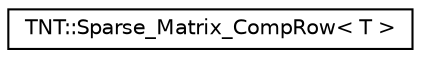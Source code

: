 digraph G
{
  edge [fontname="Helvetica",fontsize="10",labelfontname="Helvetica",labelfontsize="10"];
  node [fontname="Helvetica",fontsize="10",shape=record];
  rankdir=LR;
  Node1 [label="TNT::Sparse_Matrix_CompRow\< T \>",height=0.2,width=0.4,color="black", fillcolor="white", style="filled",URL="$d3/db0/classTNT_1_1Sparse__Matrix__CompRow.html"];
}
